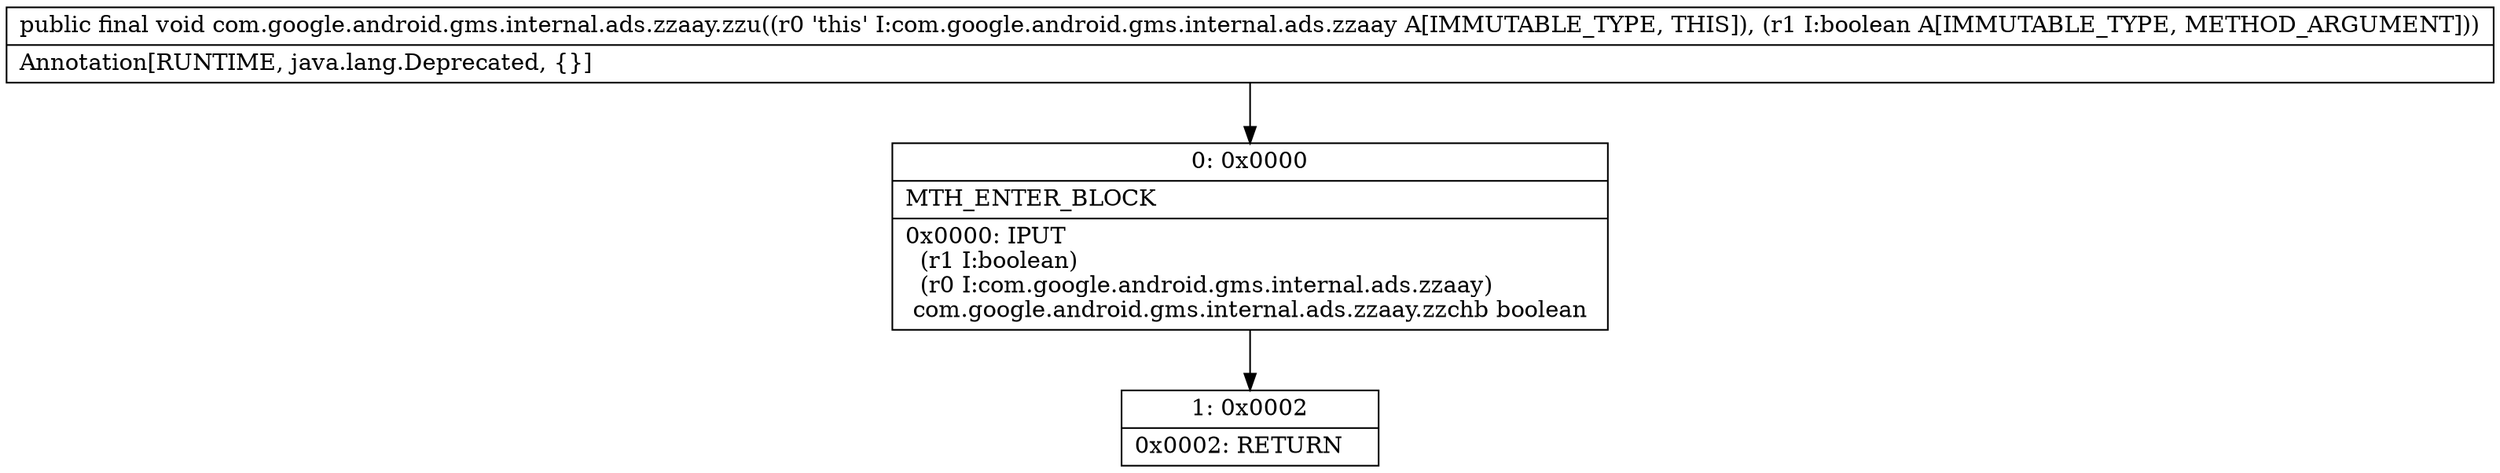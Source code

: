digraph "CFG forcom.google.android.gms.internal.ads.zzaay.zzu(Z)V" {
Node_0 [shape=record,label="{0\:\ 0x0000|MTH_ENTER_BLOCK\l|0x0000: IPUT  \l  (r1 I:boolean)\l  (r0 I:com.google.android.gms.internal.ads.zzaay)\l com.google.android.gms.internal.ads.zzaay.zzchb boolean \l}"];
Node_1 [shape=record,label="{1\:\ 0x0002|0x0002: RETURN   \l}"];
MethodNode[shape=record,label="{public final void com.google.android.gms.internal.ads.zzaay.zzu((r0 'this' I:com.google.android.gms.internal.ads.zzaay A[IMMUTABLE_TYPE, THIS]), (r1 I:boolean A[IMMUTABLE_TYPE, METHOD_ARGUMENT]))  | Annotation[RUNTIME, java.lang.Deprecated, \{\}]\l}"];
MethodNode -> Node_0;
Node_0 -> Node_1;
}

